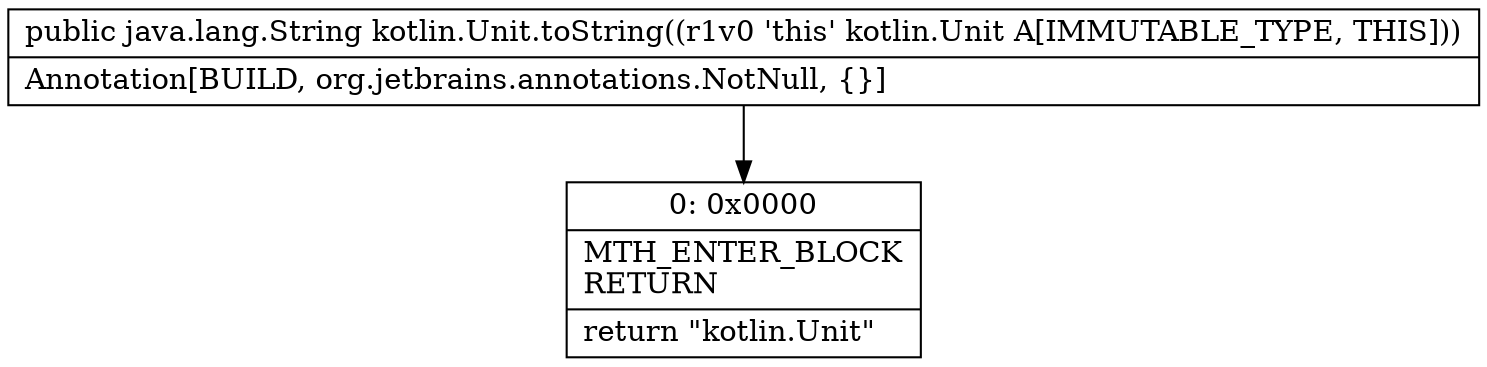 digraph "CFG forkotlin.Unit.toString()Ljava\/lang\/String;" {
Node_0 [shape=record,label="{0\:\ 0x0000|MTH_ENTER_BLOCK\lRETURN\l|return \"kotlin.Unit\"\l}"];
MethodNode[shape=record,label="{public java.lang.String kotlin.Unit.toString((r1v0 'this' kotlin.Unit A[IMMUTABLE_TYPE, THIS]))  | Annotation[BUILD, org.jetbrains.annotations.NotNull, \{\}]\l}"];
MethodNode -> Node_0;
}

